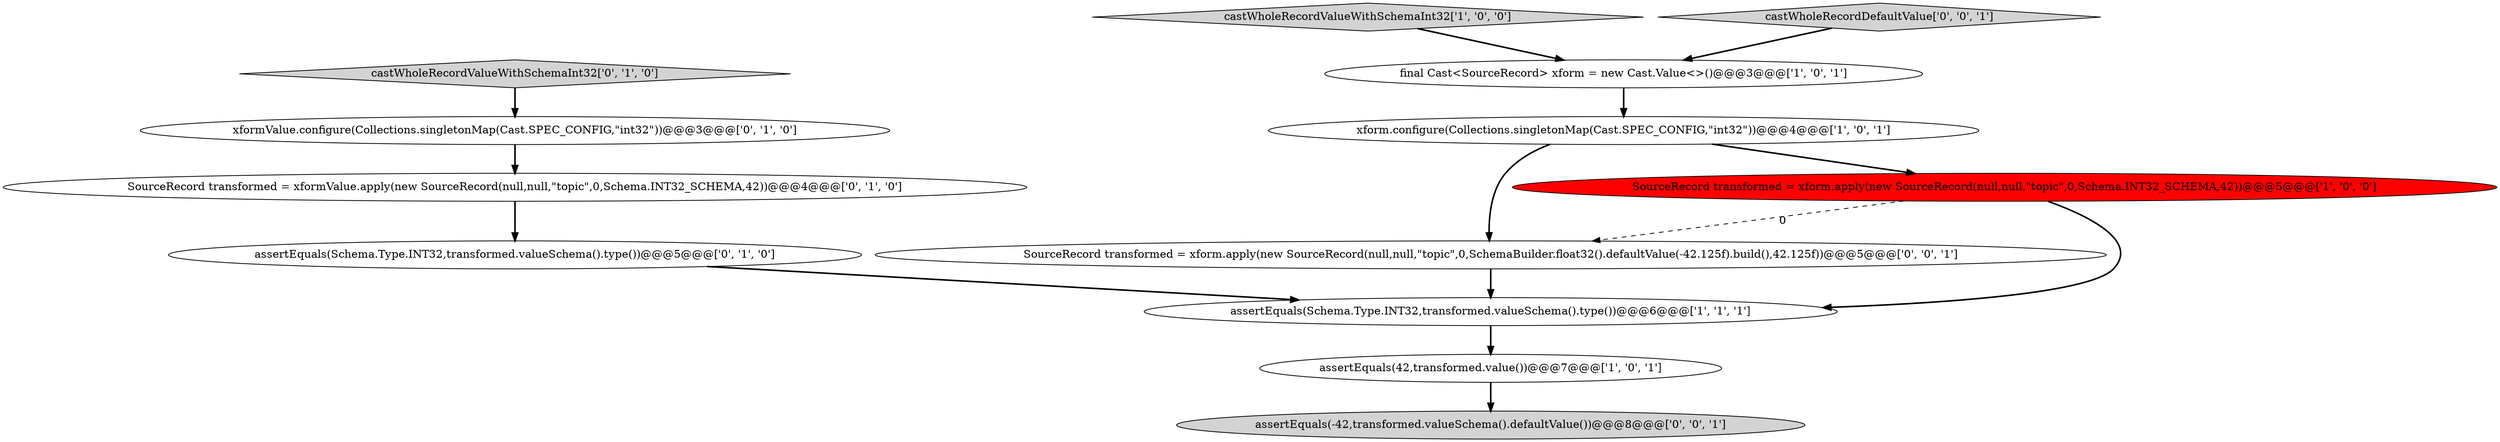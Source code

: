 digraph {
3 [style = filled, label = "assertEquals(42,transformed.value())@@@7@@@['1', '0', '1']", fillcolor = white, shape = ellipse image = "AAA0AAABBB1BBB"];
2 [style = filled, label = "xform.configure(Collections.singletonMap(Cast.SPEC_CONFIG,\"int32\"))@@@4@@@['1', '0', '1']", fillcolor = white, shape = ellipse image = "AAA0AAABBB1BBB"];
6 [style = filled, label = "xformValue.configure(Collections.singletonMap(Cast.SPEC_CONFIG,\"int32\"))@@@3@@@['0', '1', '0']", fillcolor = white, shape = ellipse image = "AAA0AAABBB2BBB"];
5 [style = filled, label = "castWholeRecordValueWithSchemaInt32['1', '0', '0']", fillcolor = lightgray, shape = diamond image = "AAA0AAABBB1BBB"];
8 [style = filled, label = "assertEquals(Schema.Type.INT32,transformed.valueSchema().type())@@@5@@@['0', '1', '0']", fillcolor = white, shape = ellipse image = "AAA0AAABBB2BBB"];
9 [style = filled, label = "castWholeRecordValueWithSchemaInt32['0', '1', '0']", fillcolor = lightgray, shape = diamond image = "AAA0AAABBB2BBB"];
10 [style = filled, label = "assertEquals(-42,transformed.valueSchema().defaultValue())@@@8@@@['0', '0', '1']", fillcolor = lightgray, shape = ellipse image = "AAA0AAABBB3BBB"];
4 [style = filled, label = "assertEquals(Schema.Type.INT32,transformed.valueSchema().type())@@@6@@@['1', '1', '1']", fillcolor = white, shape = ellipse image = "AAA0AAABBB1BBB"];
11 [style = filled, label = "SourceRecord transformed = xform.apply(new SourceRecord(null,null,\"topic\",0,SchemaBuilder.float32().defaultValue(-42.125f).build(),42.125f))@@@5@@@['0', '0', '1']", fillcolor = white, shape = ellipse image = "AAA0AAABBB3BBB"];
12 [style = filled, label = "castWholeRecordDefaultValue['0', '0', '1']", fillcolor = lightgray, shape = diamond image = "AAA0AAABBB3BBB"];
7 [style = filled, label = "SourceRecord transformed = xformValue.apply(new SourceRecord(null,null,\"topic\",0,Schema.INT32_SCHEMA,42))@@@4@@@['0', '1', '0']", fillcolor = white, shape = ellipse image = "AAA0AAABBB2BBB"];
1 [style = filled, label = "SourceRecord transformed = xform.apply(new SourceRecord(null,null,\"topic\",0,Schema.INT32_SCHEMA,42))@@@5@@@['1', '0', '0']", fillcolor = red, shape = ellipse image = "AAA1AAABBB1BBB"];
0 [style = filled, label = "final Cast<SourceRecord> xform = new Cast.Value<>()@@@3@@@['1', '0', '1']", fillcolor = white, shape = ellipse image = "AAA0AAABBB1BBB"];
3->10 [style = bold, label=""];
4->3 [style = bold, label=""];
11->4 [style = bold, label=""];
1->4 [style = bold, label=""];
8->4 [style = bold, label=""];
6->7 [style = bold, label=""];
5->0 [style = bold, label=""];
7->8 [style = bold, label=""];
12->0 [style = bold, label=""];
1->11 [style = dashed, label="0"];
2->1 [style = bold, label=""];
2->11 [style = bold, label=""];
9->6 [style = bold, label=""];
0->2 [style = bold, label=""];
}
